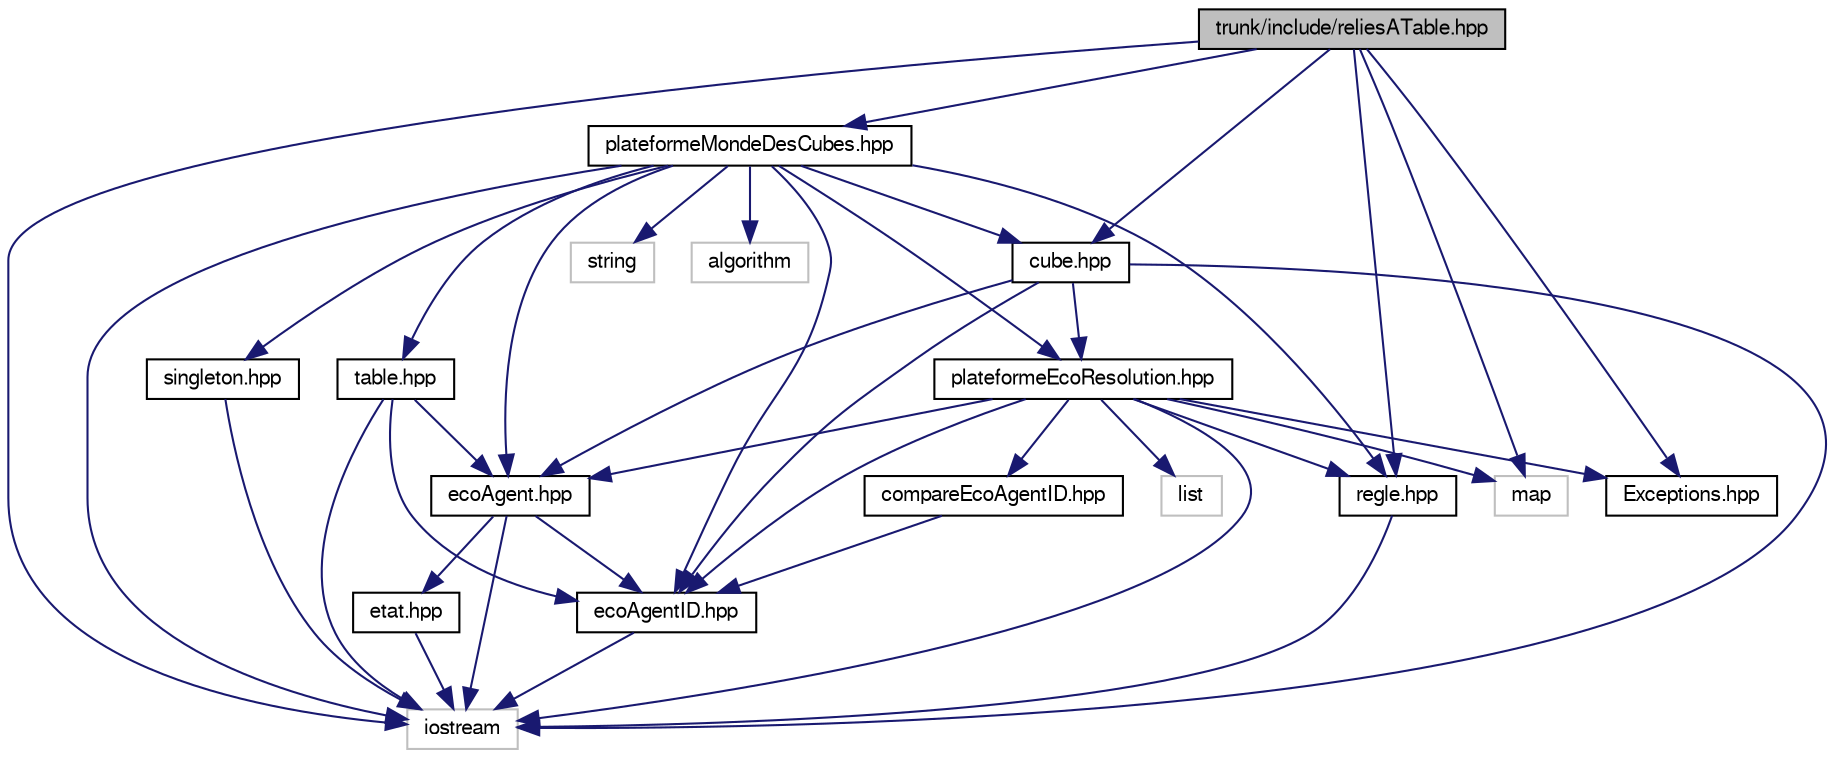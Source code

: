 digraph G
{
  edge [fontname="FreeSans",fontsize="10",labelfontname="FreeSans",labelfontsize="10"];
  node [fontname="FreeSans",fontsize="10",shape=record];
  Node1 [label="trunk/include/reliesATable.hpp",height=0.2,width=0.4,color="black", fillcolor="grey75", style="filled" fontcolor="black"];
  Node1 -> Node2 [color="midnightblue",fontsize="10",style="solid"];
  Node2 [label="plateformeMondeDesCubes.hpp",height=0.2,width=0.4,color="black", fillcolor="white", style="filled",URL="$plateformeMondeDesCubes_8hpp.html",tooltip="Plateforme d&#39;eco-resolution appliquee au monde des cubes."];
  Node2 -> Node3 [color="midnightblue",fontsize="10",style="solid"];
  Node3 [label="iostream",height=0.2,width=0.4,color="grey75", fillcolor="white", style="filled"];
  Node2 -> Node4 [color="midnightblue",fontsize="10",style="solid"];
  Node4 [label="plateformeEcoResolution.hpp",height=0.2,width=0.4,color="black", fillcolor="white", style="filled",URL="$plateformeEcoResolution_8hpp.html",tooltip="Plateforme abstraite d&#39;eco-resolution."];
  Node4 -> Node3 [color="midnightblue",fontsize="10",style="solid"];
  Node4 -> Node5 [color="midnightblue",fontsize="10",style="solid"];
  Node5 [label="map",height=0.2,width=0.4,color="grey75", fillcolor="white", style="filled"];
  Node4 -> Node6 [color="midnightblue",fontsize="10",style="solid"];
  Node6 [label="list",height=0.2,width=0.4,color="grey75", fillcolor="white", style="filled"];
  Node4 -> Node7 [color="midnightblue",fontsize="10",style="solid"];
  Node7 [label="ecoAgentID.hpp",height=0.2,width=0.4,color="black", fillcolor="white", style="filled",URL="$ecoAgentID_8hpp.html",tooltip="Implementation de la classe EcoAgentID."];
  Node7 -> Node3 [color="midnightblue",fontsize="10",style="solid"];
  Node4 -> Node8 [color="midnightblue",fontsize="10",style="solid"];
  Node8 [label="ecoAgent.hpp",height=0.2,width=0.4,color="black", fillcolor="white", style="filled",URL="$ecoAgent_8hpp.html",tooltip="Mise en place de la classe abstraite EcoAgent."];
  Node8 -> Node3 [color="midnightblue",fontsize="10",style="solid"];
  Node8 -> Node7 [color="midnightblue",fontsize="10",style="solid"];
  Node8 -> Node9 [color="midnightblue",fontsize="10",style="solid"];
  Node9 [label="etat.hpp",height=0.2,width=0.4,color="black", fillcolor="white", style="filled",URL="$etat_8hpp.html",tooltip="Enumeration des etats possibles des eco-agents."];
  Node9 -> Node3 [color="midnightblue",fontsize="10",style="solid"];
  Node4 -> Node10 [color="midnightblue",fontsize="10",style="solid"];
  Node10 [label="regle.hpp",height=0.2,width=0.4,color="black", fillcolor="white", style="filled",URL="$regle_8hpp.html",tooltip="Squelette d&#39;une regle pour une plateforme d&#39;eco-resolution."];
  Node10 -> Node3 [color="midnightblue",fontsize="10",style="solid"];
  Node4 -> Node11 [color="midnightblue",fontsize="10",style="solid"];
  Node11 [label="compareEcoAgentID.hpp",height=0.2,width=0.4,color="black", fillcolor="white", style="filled",URL="$compareEcoAgentID_8hpp.html",tooltip="Comparaison d&#39;EcoAgentID."];
  Node11 -> Node7 [color="midnightblue",fontsize="10",style="solid"];
  Node4 -> Node12 [color="midnightblue",fontsize="10",style="solid"];
  Node12 [label="Exceptions.hpp",height=0.2,width=0.4,color="black", fillcolor="white", style="filled",URL="$Exceptions_8hpp.html",tooltip="Liste des Exceptions possibles."];
  Node2 -> Node13 [color="midnightblue",fontsize="10",style="solid"];
  Node13 [label="singleton.hpp",height=0.2,width=0.4,color="black", fillcolor="white", style="filled",URL="$singleton_8hpp.html",tooltip="Implementation du design pattern singleton."];
  Node13 -> Node3 [color="midnightblue",fontsize="10",style="solid"];
  Node2 -> Node10 [color="midnightblue",fontsize="10",style="solid"];
  Node2 -> Node8 [color="midnightblue",fontsize="10",style="solid"];
  Node2 -> Node7 [color="midnightblue",fontsize="10",style="solid"];
  Node2 -> Node14 [color="midnightblue",fontsize="10",style="solid"];
  Node14 [label="table.hpp",height=0.2,width=0.4,color="black", fillcolor="white", style="filled",URL="$table_8hpp.html",tooltip="Implementation du module table qui est un derive d&#39;un EcoAgent."];
  Node14 -> Node3 [color="midnightblue",fontsize="10",style="solid"];
  Node14 -> Node7 [color="midnightblue",fontsize="10",style="solid"];
  Node14 -> Node8 [color="midnightblue",fontsize="10",style="solid"];
  Node2 -> Node15 [color="midnightblue",fontsize="10",style="solid"];
  Node15 [label="cube.hpp",height=0.2,width=0.4,color="black", fillcolor="white", style="filled",URL="$cube_8hpp.html",tooltip="Implementation du module cube qui est un derive d&#39;un EcoAgent."];
  Node15 -> Node3 [color="midnightblue",fontsize="10",style="solid"];
  Node15 -> Node8 [color="midnightblue",fontsize="10",style="solid"];
  Node15 -> Node7 [color="midnightblue",fontsize="10",style="solid"];
  Node15 -> Node4 [color="midnightblue",fontsize="10",style="solid"];
  Node2 -> Node16 [color="midnightblue",fontsize="10",style="solid"];
  Node16 [label="string",height=0.2,width=0.4,color="grey75", fillcolor="white", style="filled"];
  Node2 -> Node17 [color="midnightblue",fontsize="10",style="solid"];
  Node17 [label="algorithm",height=0.2,width=0.4,color="grey75", fillcolor="white", style="filled"];
  Node1 -> Node10 [color="midnightblue",fontsize="10",style="solid"];
  Node1 -> Node15 [color="midnightblue",fontsize="10",style="solid"];
  Node1 -> Node12 [color="midnightblue",fontsize="10",style="solid"];
  Node1 -> Node3 [color="midnightblue",fontsize="10",style="solid"];
  Node1 -> Node5 [color="midnightblue",fontsize="10",style="solid"];
}
